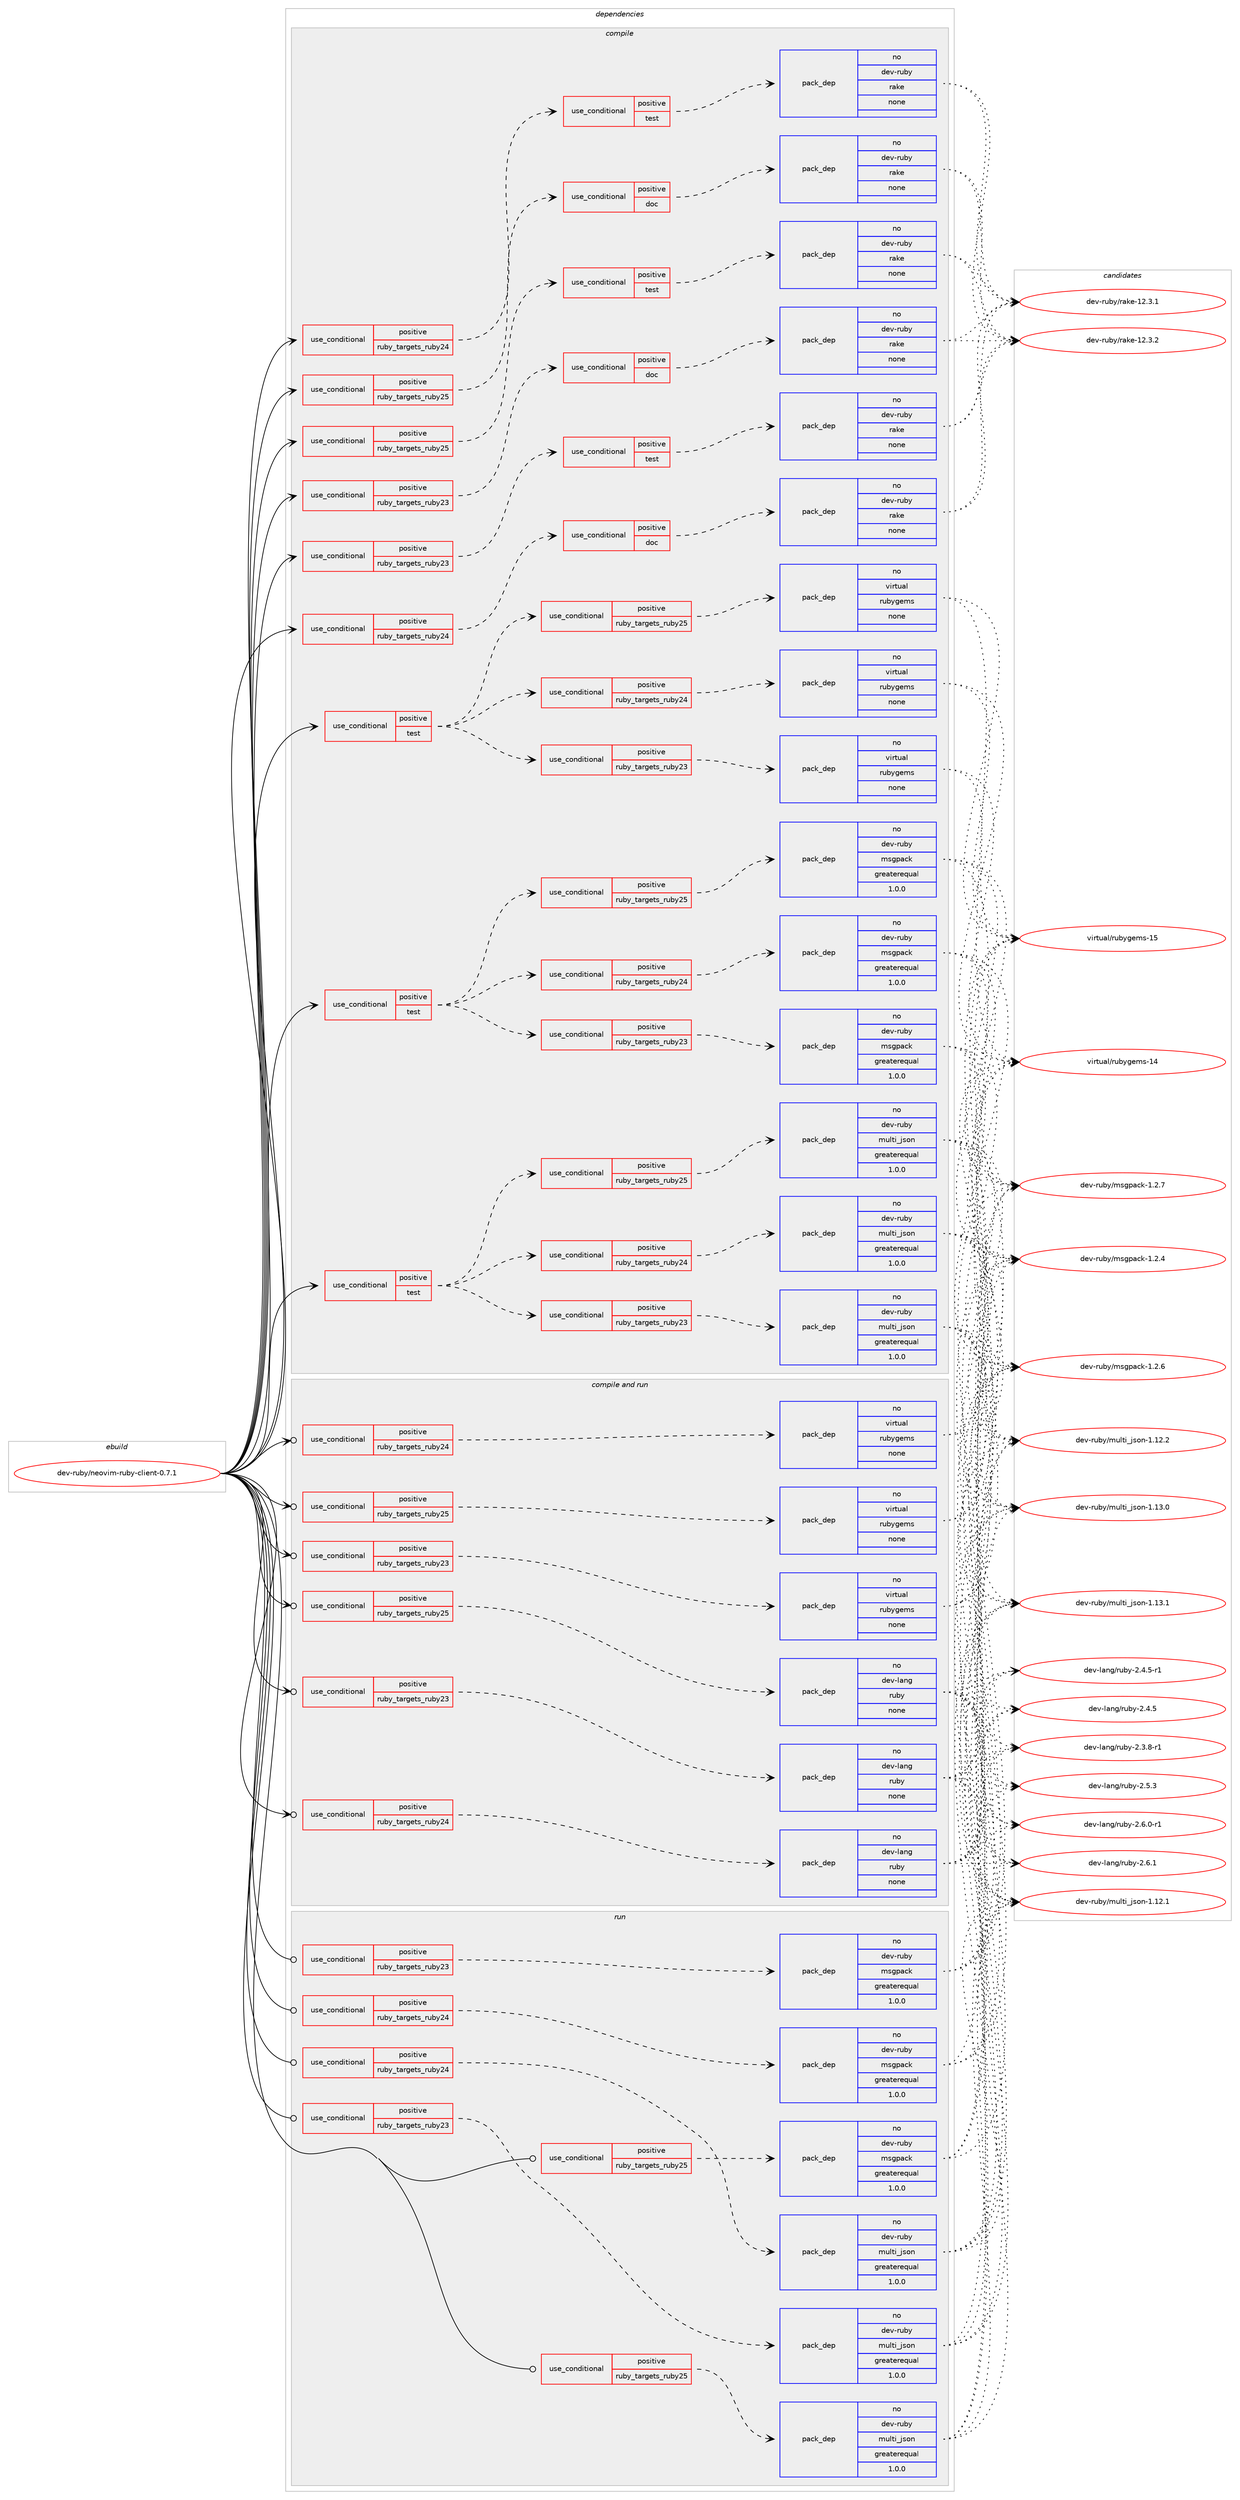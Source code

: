 digraph prolog {

# *************
# Graph options
# *************

newrank=true;
concentrate=true;
compound=true;
graph [rankdir=LR,fontname=Helvetica,fontsize=10,ranksep=1.5];#, ranksep=2.5, nodesep=0.2];
edge  [arrowhead=vee];
node  [fontname=Helvetica,fontsize=10];

# **********
# The ebuild
# **********

subgraph cluster_leftcol {
color=gray;
rank=same;
label=<<i>ebuild</i>>;
id [label="dev-ruby/neovim-ruby-client-0.7.1", color=red, width=4, href="../dev-ruby/neovim-ruby-client-0.7.1.svg"];
}

# ****************
# The dependencies
# ****************

subgraph cluster_midcol {
color=gray;
label=<<i>dependencies</i>>;
subgraph cluster_compile {
fillcolor="#eeeeee";
style=filled;
label=<<i>compile</i>>;
subgraph cond407001 {
dependency1506938 [label=<<TABLE BORDER="0" CELLBORDER="1" CELLSPACING="0" CELLPADDING="4"><TR><TD ROWSPAN="3" CELLPADDING="10">use_conditional</TD></TR><TR><TD>positive</TD></TR><TR><TD>ruby_targets_ruby23</TD></TR></TABLE>>, shape=none, color=red];
subgraph cond407002 {
dependency1506939 [label=<<TABLE BORDER="0" CELLBORDER="1" CELLSPACING="0" CELLPADDING="4"><TR><TD ROWSPAN="3" CELLPADDING="10">use_conditional</TD></TR><TR><TD>positive</TD></TR><TR><TD>doc</TD></TR></TABLE>>, shape=none, color=red];
subgraph pack1076456 {
dependency1506940 [label=<<TABLE BORDER="0" CELLBORDER="1" CELLSPACING="0" CELLPADDING="4" WIDTH="220"><TR><TD ROWSPAN="6" CELLPADDING="30">pack_dep</TD></TR><TR><TD WIDTH="110">no</TD></TR><TR><TD>dev-ruby</TD></TR><TR><TD>rake</TD></TR><TR><TD>none</TD></TR><TR><TD></TD></TR></TABLE>>, shape=none, color=blue];
}
dependency1506939:e -> dependency1506940:w [weight=20,style="dashed",arrowhead="vee"];
}
dependency1506938:e -> dependency1506939:w [weight=20,style="dashed",arrowhead="vee"];
}
id:e -> dependency1506938:w [weight=20,style="solid",arrowhead="vee"];
subgraph cond407003 {
dependency1506941 [label=<<TABLE BORDER="0" CELLBORDER="1" CELLSPACING="0" CELLPADDING="4"><TR><TD ROWSPAN="3" CELLPADDING="10">use_conditional</TD></TR><TR><TD>positive</TD></TR><TR><TD>ruby_targets_ruby23</TD></TR></TABLE>>, shape=none, color=red];
subgraph cond407004 {
dependency1506942 [label=<<TABLE BORDER="0" CELLBORDER="1" CELLSPACING="0" CELLPADDING="4"><TR><TD ROWSPAN="3" CELLPADDING="10">use_conditional</TD></TR><TR><TD>positive</TD></TR><TR><TD>test</TD></TR></TABLE>>, shape=none, color=red];
subgraph pack1076457 {
dependency1506943 [label=<<TABLE BORDER="0" CELLBORDER="1" CELLSPACING="0" CELLPADDING="4" WIDTH="220"><TR><TD ROWSPAN="6" CELLPADDING="30">pack_dep</TD></TR><TR><TD WIDTH="110">no</TD></TR><TR><TD>dev-ruby</TD></TR><TR><TD>rake</TD></TR><TR><TD>none</TD></TR><TR><TD></TD></TR></TABLE>>, shape=none, color=blue];
}
dependency1506942:e -> dependency1506943:w [weight=20,style="dashed",arrowhead="vee"];
}
dependency1506941:e -> dependency1506942:w [weight=20,style="dashed",arrowhead="vee"];
}
id:e -> dependency1506941:w [weight=20,style="solid",arrowhead="vee"];
subgraph cond407005 {
dependency1506944 [label=<<TABLE BORDER="0" CELLBORDER="1" CELLSPACING="0" CELLPADDING="4"><TR><TD ROWSPAN="3" CELLPADDING="10">use_conditional</TD></TR><TR><TD>positive</TD></TR><TR><TD>ruby_targets_ruby24</TD></TR></TABLE>>, shape=none, color=red];
subgraph cond407006 {
dependency1506945 [label=<<TABLE BORDER="0" CELLBORDER="1" CELLSPACING="0" CELLPADDING="4"><TR><TD ROWSPAN="3" CELLPADDING="10">use_conditional</TD></TR><TR><TD>positive</TD></TR><TR><TD>doc</TD></TR></TABLE>>, shape=none, color=red];
subgraph pack1076458 {
dependency1506946 [label=<<TABLE BORDER="0" CELLBORDER="1" CELLSPACING="0" CELLPADDING="4" WIDTH="220"><TR><TD ROWSPAN="6" CELLPADDING="30">pack_dep</TD></TR><TR><TD WIDTH="110">no</TD></TR><TR><TD>dev-ruby</TD></TR><TR><TD>rake</TD></TR><TR><TD>none</TD></TR><TR><TD></TD></TR></TABLE>>, shape=none, color=blue];
}
dependency1506945:e -> dependency1506946:w [weight=20,style="dashed",arrowhead="vee"];
}
dependency1506944:e -> dependency1506945:w [weight=20,style="dashed",arrowhead="vee"];
}
id:e -> dependency1506944:w [weight=20,style="solid",arrowhead="vee"];
subgraph cond407007 {
dependency1506947 [label=<<TABLE BORDER="0" CELLBORDER="1" CELLSPACING="0" CELLPADDING="4"><TR><TD ROWSPAN="3" CELLPADDING="10">use_conditional</TD></TR><TR><TD>positive</TD></TR><TR><TD>ruby_targets_ruby24</TD></TR></TABLE>>, shape=none, color=red];
subgraph cond407008 {
dependency1506948 [label=<<TABLE BORDER="0" CELLBORDER="1" CELLSPACING="0" CELLPADDING="4"><TR><TD ROWSPAN="3" CELLPADDING="10">use_conditional</TD></TR><TR><TD>positive</TD></TR><TR><TD>test</TD></TR></TABLE>>, shape=none, color=red];
subgraph pack1076459 {
dependency1506949 [label=<<TABLE BORDER="0" CELLBORDER="1" CELLSPACING="0" CELLPADDING="4" WIDTH="220"><TR><TD ROWSPAN="6" CELLPADDING="30">pack_dep</TD></TR><TR><TD WIDTH="110">no</TD></TR><TR><TD>dev-ruby</TD></TR><TR><TD>rake</TD></TR><TR><TD>none</TD></TR><TR><TD></TD></TR></TABLE>>, shape=none, color=blue];
}
dependency1506948:e -> dependency1506949:w [weight=20,style="dashed",arrowhead="vee"];
}
dependency1506947:e -> dependency1506948:w [weight=20,style="dashed",arrowhead="vee"];
}
id:e -> dependency1506947:w [weight=20,style="solid",arrowhead="vee"];
subgraph cond407009 {
dependency1506950 [label=<<TABLE BORDER="0" CELLBORDER="1" CELLSPACING="0" CELLPADDING="4"><TR><TD ROWSPAN="3" CELLPADDING="10">use_conditional</TD></TR><TR><TD>positive</TD></TR><TR><TD>ruby_targets_ruby25</TD></TR></TABLE>>, shape=none, color=red];
subgraph cond407010 {
dependency1506951 [label=<<TABLE BORDER="0" CELLBORDER="1" CELLSPACING="0" CELLPADDING="4"><TR><TD ROWSPAN="3" CELLPADDING="10">use_conditional</TD></TR><TR><TD>positive</TD></TR><TR><TD>doc</TD></TR></TABLE>>, shape=none, color=red];
subgraph pack1076460 {
dependency1506952 [label=<<TABLE BORDER="0" CELLBORDER="1" CELLSPACING="0" CELLPADDING="4" WIDTH="220"><TR><TD ROWSPAN="6" CELLPADDING="30">pack_dep</TD></TR><TR><TD WIDTH="110">no</TD></TR><TR><TD>dev-ruby</TD></TR><TR><TD>rake</TD></TR><TR><TD>none</TD></TR><TR><TD></TD></TR></TABLE>>, shape=none, color=blue];
}
dependency1506951:e -> dependency1506952:w [weight=20,style="dashed",arrowhead="vee"];
}
dependency1506950:e -> dependency1506951:w [weight=20,style="dashed",arrowhead="vee"];
}
id:e -> dependency1506950:w [weight=20,style="solid",arrowhead="vee"];
subgraph cond407011 {
dependency1506953 [label=<<TABLE BORDER="0" CELLBORDER="1" CELLSPACING="0" CELLPADDING="4"><TR><TD ROWSPAN="3" CELLPADDING="10">use_conditional</TD></TR><TR><TD>positive</TD></TR><TR><TD>ruby_targets_ruby25</TD></TR></TABLE>>, shape=none, color=red];
subgraph cond407012 {
dependency1506954 [label=<<TABLE BORDER="0" CELLBORDER="1" CELLSPACING="0" CELLPADDING="4"><TR><TD ROWSPAN="3" CELLPADDING="10">use_conditional</TD></TR><TR><TD>positive</TD></TR><TR><TD>test</TD></TR></TABLE>>, shape=none, color=red];
subgraph pack1076461 {
dependency1506955 [label=<<TABLE BORDER="0" CELLBORDER="1" CELLSPACING="0" CELLPADDING="4" WIDTH="220"><TR><TD ROWSPAN="6" CELLPADDING="30">pack_dep</TD></TR><TR><TD WIDTH="110">no</TD></TR><TR><TD>dev-ruby</TD></TR><TR><TD>rake</TD></TR><TR><TD>none</TD></TR><TR><TD></TD></TR></TABLE>>, shape=none, color=blue];
}
dependency1506954:e -> dependency1506955:w [weight=20,style="dashed",arrowhead="vee"];
}
dependency1506953:e -> dependency1506954:w [weight=20,style="dashed",arrowhead="vee"];
}
id:e -> dependency1506953:w [weight=20,style="solid",arrowhead="vee"];
subgraph cond407013 {
dependency1506956 [label=<<TABLE BORDER="0" CELLBORDER="1" CELLSPACING="0" CELLPADDING="4"><TR><TD ROWSPAN="3" CELLPADDING="10">use_conditional</TD></TR><TR><TD>positive</TD></TR><TR><TD>test</TD></TR></TABLE>>, shape=none, color=red];
subgraph cond407014 {
dependency1506957 [label=<<TABLE BORDER="0" CELLBORDER="1" CELLSPACING="0" CELLPADDING="4"><TR><TD ROWSPAN="3" CELLPADDING="10">use_conditional</TD></TR><TR><TD>positive</TD></TR><TR><TD>ruby_targets_ruby23</TD></TR></TABLE>>, shape=none, color=red];
subgraph pack1076462 {
dependency1506958 [label=<<TABLE BORDER="0" CELLBORDER="1" CELLSPACING="0" CELLPADDING="4" WIDTH="220"><TR><TD ROWSPAN="6" CELLPADDING="30">pack_dep</TD></TR><TR><TD WIDTH="110">no</TD></TR><TR><TD>dev-ruby</TD></TR><TR><TD>msgpack</TD></TR><TR><TD>greaterequal</TD></TR><TR><TD>1.0.0</TD></TR></TABLE>>, shape=none, color=blue];
}
dependency1506957:e -> dependency1506958:w [weight=20,style="dashed",arrowhead="vee"];
}
dependency1506956:e -> dependency1506957:w [weight=20,style="dashed",arrowhead="vee"];
subgraph cond407015 {
dependency1506959 [label=<<TABLE BORDER="0" CELLBORDER="1" CELLSPACING="0" CELLPADDING="4"><TR><TD ROWSPAN="3" CELLPADDING="10">use_conditional</TD></TR><TR><TD>positive</TD></TR><TR><TD>ruby_targets_ruby24</TD></TR></TABLE>>, shape=none, color=red];
subgraph pack1076463 {
dependency1506960 [label=<<TABLE BORDER="0" CELLBORDER="1" CELLSPACING="0" CELLPADDING="4" WIDTH="220"><TR><TD ROWSPAN="6" CELLPADDING="30">pack_dep</TD></TR><TR><TD WIDTH="110">no</TD></TR><TR><TD>dev-ruby</TD></TR><TR><TD>msgpack</TD></TR><TR><TD>greaterequal</TD></TR><TR><TD>1.0.0</TD></TR></TABLE>>, shape=none, color=blue];
}
dependency1506959:e -> dependency1506960:w [weight=20,style="dashed",arrowhead="vee"];
}
dependency1506956:e -> dependency1506959:w [weight=20,style="dashed",arrowhead="vee"];
subgraph cond407016 {
dependency1506961 [label=<<TABLE BORDER="0" CELLBORDER="1" CELLSPACING="0" CELLPADDING="4"><TR><TD ROWSPAN="3" CELLPADDING="10">use_conditional</TD></TR><TR><TD>positive</TD></TR><TR><TD>ruby_targets_ruby25</TD></TR></TABLE>>, shape=none, color=red];
subgraph pack1076464 {
dependency1506962 [label=<<TABLE BORDER="0" CELLBORDER="1" CELLSPACING="0" CELLPADDING="4" WIDTH="220"><TR><TD ROWSPAN="6" CELLPADDING="30">pack_dep</TD></TR><TR><TD WIDTH="110">no</TD></TR><TR><TD>dev-ruby</TD></TR><TR><TD>msgpack</TD></TR><TR><TD>greaterequal</TD></TR><TR><TD>1.0.0</TD></TR></TABLE>>, shape=none, color=blue];
}
dependency1506961:e -> dependency1506962:w [weight=20,style="dashed",arrowhead="vee"];
}
dependency1506956:e -> dependency1506961:w [weight=20,style="dashed",arrowhead="vee"];
}
id:e -> dependency1506956:w [weight=20,style="solid",arrowhead="vee"];
subgraph cond407017 {
dependency1506963 [label=<<TABLE BORDER="0" CELLBORDER="1" CELLSPACING="0" CELLPADDING="4"><TR><TD ROWSPAN="3" CELLPADDING="10">use_conditional</TD></TR><TR><TD>positive</TD></TR><TR><TD>test</TD></TR></TABLE>>, shape=none, color=red];
subgraph cond407018 {
dependency1506964 [label=<<TABLE BORDER="0" CELLBORDER="1" CELLSPACING="0" CELLPADDING="4"><TR><TD ROWSPAN="3" CELLPADDING="10">use_conditional</TD></TR><TR><TD>positive</TD></TR><TR><TD>ruby_targets_ruby23</TD></TR></TABLE>>, shape=none, color=red];
subgraph pack1076465 {
dependency1506965 [label=<<TABLE BORDER="0" CELLBORDER="1" CELLSPACING="0" CELLPADDING="4" WIDTH="220"><TR><TD ROWSPAN="6" CELLPADDING="30">pack_dep</TD></TR><TR><TD WIDTH="110">no</TD></TR><TR><TD>dev-ruby</TD></TR><TR><TD>multi_json</TD></TR><TR><TD>greaterequal</TD></TR><TR><TD>1.0.0</TD></TR></TABLE>>, shape=none, color=blue];
}
dependency1506964:e -> dependency1506965:w [weight=20,style="dashed",arrowhead="vee"];
}
dependency1506963:e -> dependency1506964:w [weight=20,style="dashed",arrowhead="vee"];
subgraph cond407019 {
dependency1506966 [label=<<TABLE BORDER="0" CELLBORDER="1" CELLSPACING="0" CELLPADDING="4"><TR><TD ROWSPAN="3" CELLPADDING="10">use_conditional</TD></TR><TR><TD>positive</TD></TR><TR><TD>ruby_targets_ruby24</TD></TR></TABLE>>, shape=none, color=red];
subgraph pack1076466 {
dependency1506967 [label=<<TABLE BORDER="0" CELLBORDER="1" CELLSPACING="0" CELLPADDING="4" WIDTH="220"><TR><TD ROWSPAN="6" CELLPADDING="30">pack_dep</TD></TR><TR><TD WIDTH="110">no</TD></TR><TR><TD>dev-ruby</TD></TR><TR><TD>multi_json</TD></TR><TR><TD>greaterequal</TD></TR><TR><TD>1.0.0</TD></TR></TABLE>>, shape=none, color=blue];
}
dependency1506966:e -> dependency1506967:w [weight=20,style="dashed",arrowhead="vee"];
}
dependency1506963:e -> dependency1506966:w [weight=20,style="dashed",arrowhead="vee"];
subgraph cond407020 {
dependency1506968 [label=<<TABLE BORDER="0" CELLBORDER="1" CELLSPACING="0" CELLPADDING="4"><TR><TD ROWSPAN="3" CELLPADDING="10">use_conditional</TD></TR><TR><TD>positive</TD></TR><TR><TD>ruby_targets_ruby25</TD></TR></TABLE>>, shape=none, color=red];
subgraph pack1076467 {
dependency1506969 [label=<<TABLE BORDER="0" CELLBORDER="1" CELLSPACING="0" CELLPADDING="4" WIDTH="220"><TR><TD ROWSPAN="6" CELLPADDING="30">pack_dep</TD></TR><TR><TD WIDTH="110">no</TD></TR><TR><TD>dev-ruby</TD></TR><TR><TD>multi_json</TD></TR><TR><TD>greaterequal</TD></TR><TR><TD>1.0.0</TD></TR></TABLE>>, shape=none, color=blue];
}
dependency1506968:e -> dependency1506969:w [weight=20,style="dashed",arrowhead="vee"];
}
dependency1506963:e -> dependency1506968:w [weight=20,style="dashed",arrowhead="vee"];
}
id:e -> dependency1506963:w [weight=20,style="solid",arrowhead="vee"];
subgraph cond407021 {
dependency1506970 [label=<<TABLE BORDER="0" CELLBORDER="1" CELLSPACING="0" CELLPADDING="4"><TR><TD ROWSPAN="3" CELLPADDING="10">use_conditional</TD></TR><TR><TD>positive</TD></TR><TR><TD>test</TD></TR></TABLE>>, shape=none, color=red];
subgraph cond407022 {
dependency1506971 [label=<<TABLE BORDER="0" CELLBORDER="1" CELLSPACING="0" CELLPADDING="4"><TR><TD ROWSPAN="3" CELLPADDING="10">use_conditional</TD></TR><TR><TD>positive</TD></TR><TR><TD>ruby_targets_ruby23</TD></TR></TABLE>>, shape=none, color=red];
subgraph pack1076468 {
dependency1506972 [label=<<TABLE BORDER="0" CELLBORDER="1" CELLSPACING="0" CELLPADDING="4" WIDTH="220"><TR><TD ROWSPAN="6" CELLPADDING="30">pack_dep</TD></TR><TR><TD WIDTH="110">no</TD></TR><TR><TD>virtual</TD></TR><TR><TD>rubygems</TD></TR><TR><TD>none</TD></TR><TR><TD></TD></TR></TABLE>>, shape=none, color=blue];
}
dependency1506971:e -> dependency1506972:w [weight=20,style="dashed",arrowhead="vee"];
}
dependency1506970:e -> dependency1506971:w [weight=20,style="dashed",arrowhead="vee"];
subgraph cond407023 {
dependency1506973 [label=<<TABLE BORDER="0" CELLBORDER="1" CELLSPACING="0" CELLPADDING="4"><TR><TD ROWSPAN="3" CELLPADDING="10">use_conditional</TD></TR><TR><TD>positive</TD></TR><TR><TD>ruby_targets_ruby24</TD></TR></TABLE>>, shape=none, color=red];
subgraph pack1076469 {
dependency1506974 [label=<<TABLE BORDER="0" CELLBORDER="1" CELLSPACING="0" CELLPADDING="4" WIDTH="220"><TR><TD ROWSPAN="6" CELLPADDING="30">pack_dep</TD></TR><TR><TD WIDTH="110">no</TD></TR><TR><TD>virtual</TD></TR><TR><TD>rubygems</TD></TR><TR><TD>none</TD></TR><TR><TD></TD></TR></TABLE>>, shape=none, color=blue];
}
dependency1506973:e -> dependency1506974:w [weight=20,style="dashed",arrowhead="vee"];
}
dependency1506970:e -> dependency1506973:w [weight=20,style="dashed",arrowhead="vee"];
subgraph cond407024 {
dependency1506975 [label=<<TABLE BORDER="0" CELLBORDER="1" CELLSPACING="0" CELLPADDING="4"><TR><TD ROWSPAN="3" CELLPADDING="10">use_conditional</TD></TR><TR><TD>positive</TD></TR><TR><TD>ruby_targets_ruby25</TD></TR></TABLE>>, shape=none, color=red];
subgraph pack1076470 {
dependency1506976 [label=<<TABLE BORDER="0" CELLBORDER="1" CELLSPACING="0" CELLPADDING="4" WIDTH="220"><TR><TD ROWSPAN="6" CELLPADDING="30">pack_dep</TD></TR><TR><TD WIDTH="110">no</TD></TR><TR><TD>virtual</TD></TR><TR><TD>rubygems</TD></TR><TR><TD>none</TD></TR><TR><TD></TD></TR></TABLE>>, shape=none, color=blue];
}
dependency1506975:e -> dependency1506976:w [weight=20,style="dashed",arrowhead="vee"];
}
dependency1506970:e -> dependency1506975:w [weight=20,style="dashed",arrowhead="vee"];
}
id:e -> dependency1506970:w [weight=20,style="solid",arrowhead="vee"];
}
subgraph cluster_compileandrun {
fillcolor="#eeeeee";
style=filled;
label=<<i>compile and run</i>>;
subgraph cond407025 {
dependency1506977 [label=<<TABLE BORDER="0" CELLBORDER="1" CELLSPACING="0" CELLPADDING="4"><TR><TD ROWSPAN="3" CELLPADDING="10">use_conditional</TD></TR><TR><TD>positive</TD></TR><TR><TD>ruby_targets_ruby23</TD></TR></TABLE>>, shape=none, color=red];
subgraph pack1076471 {
dependency1506978 [label=<<TABLE BORDER="0" CELLBORDER="1" CELLSPACING="0" CELLPADDING="4" WIDTH="220"><TR><TD ROWSPAN="6" CELLPADDING="30">pack_dep</TD></TR><TR><TD WIDTH="110">no</TD></TR><TR><TD>dev-lang</TD></TR><TR><TD>ruby</TD></TR><TR><TD>none</TD></TR><TR><TD></TD></TR></TABLE>>, shape=none, color=blue];
}
dependency1506977:e -> dependency1506978:w [weight=20,style="dashed",arrowhead="vee"];
}
id:e -> dependency1506977:w [weight=20,style="solid",arrowhead="odotvee"];
subgraph cond407026 {
dependency1506979 [label=<<TABLE BORDER="0" CELLBORDER="1" CELLSPACING="0" CELLPADDING="4"><TR><TD ROWSPAN="3" CELLPADDING="10">use_conditional</TD></TR><TR><TD>positive</TD></TR><TR><TD>ruby_targets_ruby23</TD></TR></TABLE>>, shape=none, color=red];
subgraph pack1076472 {
dependency1506980 [label=<<TABLE BORDER="0" CELLBORDER="1" CELLSPACING="0" CELLPADDING="4" WIDTH="220"><TR><TD ROWSPAN="6" CELLPADDING="30">pack_dep</TD></TR><TR><TD WIDTH="110">no</TD></TR><TR><TD>virtual</TD></TR><TR><TD>rubygems</TD></TR><TR><TD>none</TD></TR><TR><TD></TD></TR></TABLE>>, shape=none, color=blue];
}
dependency1506979:e -> dependency1506980:w [weight=20,style="dashed",arrowhead="vee"];
}
id:e -> dependency1506979:w [weight=20,style="solid",arrowhead="odotvee"];
subgraph cond407027 {
dependency1506981 [label=<<TABLE BORDER="0" CELLBORDER="1" CELLSPACING="0" CELLPADDING="4"><TR><TD ROWSPAN="3" CELLPADDING="10">use_conditional</TD></TR><TR><TD>positive</TD></TR><TR><TD>ruby_targets_ruby24</TD></TR></TABLE>>, shape=none, color=red];
subgraph pack1076473 {
dependency1506982 [label=<<TABLE BORDER="0" CELLBORDER="1" CELLSPACING="0" CELLPADDING="4" WIDTH="220"><TR><TD ROWSPAN="6" CELLPADDING="30">pack_dep</TD></TR><TR><TD WIDTH="110">no</TD></TR><TR><TD>dev-lang</TD></TR><TR><TD>ruby</TD></TR><TR><TD>none</TD></TR><TR><TD></TD></TR></TABLE>>, shape=none, color=blue];
}
dependency1506981:e -> dependency1506982:w [weight=20,style="dashed",arrowhead="vee"];
}
id:e -> dependency1506981:w [weight=20,style="solid",arrowhead="odotvee"];
subgraph cond407028 {
dependency1506983 [label=<<TABLE BORDER="0" CELLBORDER="1" CELLSPACING="0" CELLPADDING="4"><TR><TD ROWSPAN="3" CELLPADDING="10">use_conditional</TD></TR><TR><TD>positive</TD></TR><TR><TD>ruby_targets_ruby24</TD></TR></TABLE>>, shape=none, color=red];
subgraph pack1076474 {
dependency1506984 [label=<<TABLE BORDER="0" CELLBORDER="1" CELLSPACING="0" CELLPADDING="4" WIDTH="220"><TR><TD ROWSPAN="6" CELLPADDING="30">pack_dep</TD></TR><TR><TD WIDTH="110">no</TD></TR><TR><TD>virtual</TD></TR><TR><TD>rubygems</TD></TR><TR><TD>none</TD></TR><TR><TD></TD></TR></TABLE>>, shape=none, color=blue];
}
dependency1506983:e -> dependency1506984:w [weight=20,style="dashed",arrowhead="vee"];
}
id:e -> dependency1506983:w [weight=20,style="solid",arrowhead="odotvee"];
subgraph cond407029 {
dependency1506985 [label=<<TABLE BORDER="0" CELLBORDER="1" CELLSPACING="0" CELLPADDING="4"><TR><TD ROWSPAN="3" CELLPADDING="10">use_conditional</TD></TR><TR><TD>positive</TD></TR><TR><TD>ruby_targets_ruby25</TD></TR></TABLE>>, shape=none, color=red];
subgraph pack1076475 {
dependency1506986 [label=<<TABLE BORDER="0" CELLBORDER="1" CELLSPACING="0" CELLPADDING="4" WIDTH="220"><TR><TD ROWSPAN="6" CELLPADDING="30">pack_dep</TD></TR><TR><TD WIDTH="110">no</TD></TR><TR><TD>dev-lang</TD></TR><TR><TD>ruby</TD></TR><TR><TD>none</TD></TR><TR><TD></TD></TR></TABLE>>, shape=none, color=blue];
}
dependency1506985:e -> dependency1506986:w [weight=20,style="dashed",arrowhead="vee"];
}
id:e -> dependency1506985:w [weight=20,style="solid",arrowhead="odotvee"];
subgraph cond407030 {
dependency1506987 [label=<<TABLE BORDER="0" CELLBORDER="1" CELLSPACING="0" CELLPADDING="4"><TR><TD ROWSPAN="3" CELLPADDING="10">use_conditional</TD></TR><TR><TD>positive</TD></TR><TR><TD>ruby_targets_ruby25</TD></TR></TABLE>>, shape=none, color=red];
subgraph pack1076476 {
dependency1506988 [label=<<TABLE BORDER="0" CELLBORDER="1" CELLSPACING="0" CELLPADDING="4" WIDTH="220"><TR><TD ROWSPAN="6" CELLPADDING="30">pack_dep</TD></TR><TR><TD WIDTH="110">no</TD></TR><TR><TD>virtual</TD></TR><TR><TD>rubygems</TD></TR><TR><TD>none</TD></TR><TR><TD></TD></TR></TABLE>>, shape=none, color=blue];
}
dependency1506987:e -> dependency1506988:w [weight=20,style="dashed",arrowhead="vee"];
}
id:e -> dependency1506987:w [weight=20,style="solid",arrowhead="odotvee"];
}
subgraph cluster_run {
fillcolor="#eeeeee";
style=filled;
label=<<i>run</i>>;
subgraph cond407031 {
dependency1506989 [label=<<TABLE BORDER="0" CELLBORDER="1" CELLSPACING="0" CELLPADDING="4"><TR><TD ROWSPAN="3" CELLPADDING="10">use_conditional</TD></TR><TR><TD>positive</TD></TR><TR><TD>ruby_targets_ruby23</TD></TR></TABLE>>, shape=none, color=red];
subgraph pack1076477 {
dependency1506990 [label=<<TABLE BORDER="0" CELLBORDER="1" CELLSPACING="0" CELLPADDING="4" WIDTH="220"><TR><TD ROWSPAN="6" CELLPADDING="30">pack_dep</TD></TR><TR><TD WIDTH="110">no</TD></TR><TR><TD>dev-ruby</TD></TR><TR><TD>msgpack</TD></TR><TR><TD>greaterequal</TD></TR><TR><TD>1.0.0</TD></TR></TABLE>>, shape=none, color=blue];
}
dependency1506989:e -> dependency1506990:w [weight=20,style="dashed",arrowhead="vee"];
}
id:e -> dependency1506989:w [weight=20,style="solid",arrowhead="odot"];
subgraph cond407032 {
dependency1506991 [label=<<TABLE BORDER="0" CELLBORDER="1" CELLSPACING="0" CELLPADDING="4"><TR><TD ROWSPAN="3" CELLPADDING="10">use_conditional</TD></TR><TR><TD>positive</TD></TR><TR><TD>ruby_targets_ruby23</TD></TR></TABLE>>, shape=none, color=red];
subgraph pack1076478 {
dependency1506992 [label=<<TABLE BORDER="0" CELLBORDER="1" CELLSPACING="0" CELLPADDING="4" WIDTH="220"><TR><TD ROWSPAN="6" CELLPADDING="30">pack_dep</TD></TR><TR><TD WIDTH="110">no</TD></TR><TR><TD>dev-ruby</TD></TR><TR><TD>multi_json</TD></TR><TR><TD>greaterequal</TD></TR><TR><TD>1.0.0</TD></TR></TABLE>>, shape=none, color=blue];
}
dependency1506991:e -> dependency1506992:w [weight=20,style="dashed",arrowhead="vee"];
}
id:e -> dependency1506991:w [weight=20,style="solid",arrowhead="odot"];
subgraph cond407033 {
dependency1506993 [label=<<TABLE BORDER="0" CELLBORDER="1" CELLSPACING="0" CELLPADDING="4"><TR><TD ROWSPAN="3" CELLPADDING="10">use_conditional</TD></TR><TR><TD>positive</TD></TR><TR><TD>ruby_targets_ruby24</TD></TR></TABLE>>, shape=none, color=red];
subgraph pack1076479 {
dependency1506994 [label=<<TABLE BORDER="0" CELLBORDER="1" CELLSPACING="0" CELLPADDING="4" WIDTH="220"><TR><TD ROWSPAN="6" CELLPADDING="30">pack_dep</TD></TR><TR><TD WIDTH="110">no</TD></TR><TR><TD>dev-ruby</TD></TR><TR><TD>msgpack</TD></TR><TR><TD>greaterequal</TD></TR><TR><TD>1.0.0</TD></TR></TABLE>>, shape=none, color=blue];
}
dependency1506993:e -> dependency1506994:w [weight=20,style="dashed",arrowhead="vee"];
}
id:e -> dependency1506993:w [weight=20,style="solid",arrowhead="odot"];
subgraph cond407034 {
dependency1506995 [label=<<TABLE BORDER="0" CELLBORDER="1" CELLSPACING="0" CELLPADDING="4"><TR><TD ROWSPAN="3" CELLPADDING="10">use_conditional</TD></TR><TR><TD>positive</TD></TR><TR><TD>ruby_targets_ruby24</TD></TR></TABLE>>, shape=none, color=red];
subgraph pack1076480 {
dependency1506996 [label=<<TABLE BORDER="0" CELLBORDER="1" CELLSPACING="0" CELLPADDING="4" WIDTH="220"><TR><TD ROWSPAN="6" CELLPADDING="30">pack_dep</TD></TR><TR><TD WIDTH="110">no</TD></TR><TR><TD>dev-ruby</TD></TR><TR><TD>multi_json</TD></TR><TR><TD>greaterequal</TD></TR><TR><TD>1.0.0</TD></TR></TABLE>>, shape=none, color=blue];
}
dependency1506995:e -> dependency1506996:w [weight=20,style="dashed",arrowhead="vee"];
}
id:e -> dependency1506995:w [weight=20,style="solid",arrowhead="odot"];
subgraph cond407035 {
dependency1506997 [label=<<TABLE BORDER="0" CELLBORDER="1" CELLSPACING="0" CELLPADDING="4"><TR><TD ROWSPAN="3" CELLPADDING="10">use_conditional</TD></TR><TR><TD>positive</TD></TR><TR><TD>ruby_targets_ruby25</TD></TR></TABLE>>, shape=none, color=red];
subgraph pack1076481 {
dependency1506998 [label=<<TABLE BORDER="0" CELLBORDER="1" CELLSPACING="0" CELLPADDING="4" WIDTH="220"><TR><TD ROWSPAN="6" CELLPADDING="30">pack_dep</TD></TR><TR><TD WIDTH="110">no</TD></TR><TR><TD>dev-ruby</TD></TR><TR><TD>msgpack</TD></TR><TR><TD>greaterequal</TD></TR><TR><TD>1.0.0</TD></TR></TABLE>>, shape=none, color=blue];
}
dependency1506997:e -> dependency1506998:w [weight=20,style="dashed",arrowhead="vee"];
}
id:e -> dependency1506997:w [weight=20,style="solid",arrowhead="odot"];
subgraph cond407036 {
dependency1506999 [label=<<TABLE BORDER="0" CELLBORDER="1" CELLSPACING="0" CELLPADDING="4"><TR><TD ROWSPAN="3" CELLPADDING="10">use_conditional</TD></TR><TR><TD>positive</TD></TR><TR><TD>ruby_targets_ruby25</TD></TR></TABLE>>, shape=none, color=red];
subgraph pack1076482 {
dependency1507000 [label=<<TABLE BORDER="0" CELLBORDER="1" CELLSPACING="0" CELLPADDING="4" WIDTH="220"><TR><TD ROWSPAN="6" CELLPADDING="30">pack_dep</TD></TR><TR><TD WIDTH="110">no</TD></TR><TR><TD>dev-ruby</TD></TR><TR><TD>multi_json</TD></TR><TR><TD>greaterequal</TD></TR><TR><TD>1.0.0</TD></TR></TABLE>>, shape=none, color=blue];
}
dependency1506999:e -> dependency1507000:w [weight=20,style="dashed",arrowhead="vee"];
}
id:e -> dependency1506999:w [weight=20,style="solid",arrowhead="odot"];
}
}

# **************
# The candidates
# **************

subgraph cluster_choices {
rank=same;
color=gray;
label=<<i>candidates</i>>;

subgraph choice1076456 {
color=black;
nodesep=1;
choice1001011184511411798121471149710710145495046514649 [label="dev-ruby/rake-12.3.1", color=red, width=4,href="../dev-ruby/rake-12.3.1.svg"];
choice1001011184511411798121471149710710145495046514650 [label="dev-ruby/rake-12.3.2", color=red, width=4,href="../dev-ruby/rake-12.3.2.svg"];
dependency1506940:e -> choice1001011184511411798121471149710710145495046514649:w [style=dotted,weight="100"];
dependency1506940:e -> choice1001011184511411798121471149710710145495046514650:w [style=dotted,weight="100"];
}
subgraph choice1076457 {
color=black;
nodesep=1;
choice1001011184511411798121471149710710145495046514649 [label="dev-ruby/rake-12.3.1", color=red, width=4,href="../dev-ruby/rake-12.3.1.svg"];
choice1001011184511411798121471149710710145495046514650 [label="dev-ruby/rake-12.3.2", color=red, width=4,href="../dev-ruby/rake-12.3.2.svg"];
dependency1506943:e -> choice1001011184511411798121471149710710145495046514649:w [style=dotted,weight="100"];
dependency1506943:e -> choice1001011184511411798121471149710710145495046514650:w [style=dotted,weight="100"];
}
subgraph choice1076458 {
color=black;
nodesep=1;
choice1001011184511411798121471149710710145495046514649 [label="dev-ruby/rake-12.3.1", color=red, width=4,href="../dev-ruby/rake-12.3.1.svg"];
choice1001011184511411798121471149710710145495046514650 [label="dev-ruby/rake-12.3.2", color=red, width=4,href="../dev-ruby/rake-12.3.2.svg"];
dependency1506946:e -> choice1001011184511411798121471149710710145495046514649:w [style=dotted,weight="100"];
dependency1506946:e -> choice1001011184511411798121471149710710145495046514650:w [style=dotted,weight="100"];
}
subgraph choice1076459 {
color=black;
nodesep=1;
choice1001011184511411798121471149710710145495046514649 [label="dev-ruby/rake-12.3.1", color=red, width=4,href="../dev-ruby/rake-12.3.1.svg"];
choice1001011184511411798121471149710710145495046514650 [label="dev-ruby/rake-12.3.2", color=red, width=4,href="../dev-ruby/rake-12.3.2.svg"];
dependency1506949:e -> choice1001011184511411798121471149710710145495046514649:w [style=dotted,weight="100"];
dependency1506949:e -> choice1001011184511411798121471149710710145495046514650:w [style=dotted,weight="100"];
}
subgraph choice1076460 {
color=black;
nodesep=1;
choice1001011184511411798121471149710710145495046514649 [label="dev-ruby/rake-12.3.1", color=red, width=4,href="../dev-ruby/rake-12.3.1.svg"];
choice1001011184511411798121471149710710145495046514650 [label="dev-ruby/rake-12.3.2", color=red, width=4,href="../dev-ruby/rake-12.3.2.svg"];
dependency1506952:e -> choice1001011184511411798121471149710710145495046514649:w [style=dotted,weight="100"];
dependency1506952:e -> choice1001011184511411798121471149710710145495046514650:w [style=dotted,weight="100"];
}
subgraph choice1076461 {
color=black;
nodesep=1;
choice1001011184511411798121471149710710145495046514649 [label="dev-ruby/rake-12.3.1", color=red, width=4,href="../dev-ruby/rake-12.3.1.svg"];
choice1001011184511411798121471149710710145495046514650 [label="dev-ruby/rake-12.3.2", color=red, width=4,href="../dev-ruby/rake-12.3.2.svg"];
dependency1506955:e -> choice1001011184511411798121471149710710145495046514649:w [style=dotted,weight="100"];
dependency1506955:e -> choice1001011184511411798121471149710710145495046514650:w [style=dotted,weight="100"];
}
subgraph choice1076462 {
color=black;
nodesep=1;
choice1001011184511411798121471091151031129799107454946504652 [label="dev-ruby/msgpack-1.2.4", color=red, width=4,href="../dev-ruby/msgpack-1.2.4.svg"];
choice1001011184511411798121471091151031129799107454946504654 [label="dev-ruby/msgpack-1.2.6", color=red, width=4,href="../dev-ruby/msgpack-1.2.6.svg"];
choice1001011184511411798121471091151031129799107454946504655 [label="dev-ruby/msgpack-1.2.7", color=red, width=4,href="../dev-ruby/msgpack-1.2.7.svg"];
dependency1506958:e -> choice1001011184511411798121471091151031129799107454946504652:w [style=dotted,weight="100"];
dependency1506958:e -> choice1001011184511411798121471091151031129799107454946504654:w [style=dotted,weight="100"];
dependency1506958:e -> choice1001011184511411798121471091151031129799107454946504655:w [style=dotted,weight="100"];
}
subgraph choice1076463 {
color=black;
nodesep=1;
choice1001011184511411798121471091151031129799107454946504652 [label="dev-ruby/msgpack-1.2.4", color=red, width=4,href="../dev-ruby/msgpack-1.2.4.svg"];
choice1001011184511411798121471091151031129799107454946504654 [label="dev-ruby/msgpack-1.2.6", color=red, width=4,href="../dev-ruby/msgpack-1.2.6.svg"];
choice1001011184511411798121471091151031129799107454946504655 [label="dev-ruby/msgpack-1.2.7", color=red, width=4,href="../dev-ruby/msgpack-1.2.7.svg"];
dependency1506960:e -> choice1001011184511411798121471091151031129799107454946504652:w [style=dotted,weight="100"];
dependency1506960:e -> choice1001011184511411798121471091151031129799107454946504654:w [style=dotted,weight="100"];
dependency1506960:e -> choice1001011184511411798121471091151031129799107454946504655:w [style=dotted,weight="100"];
}
subgraph choice1076464 {
color=black;
nodesep=1;
choice1001011184511411798121471091151031129799107454946504652 [label="dev-ruby/msgpack-1.2.4", color=red, width=4,href="../dev-ruby/msgpack-1.2.4.svg"];
choice1001011184511411798121471091151031129799107454946504654 [label="dev-ruby/msgpack-1.2.6", color=red, width=4,href="../dev-ruby/msgpack-1.2.6.svg"];
choice1001011184511411798121471091151031129799107454946504655 [label="dev-ruby/msgpack-1.2.7", color=red, width=4,href="../dev-ruby/msgpack-1.2.7.svg"];
dependency1506962:e -> choice1001011184511411798121471091151031129799107454946504652:w [style=dotted,weight="100"];
dependency1506962:e -> choice1001011184511411798121471091151031129799107454946504654:w [style=dotted,weight="100"];
dependency1506962:e -> choice1001011184511411798121471091151031129799107454946504655:w [style=dotted,weight="100"];
}
subgraph choice1076465 {
color=black;
nodesep=1;
choice1001011184511411798121471091171081161059510611511111045494649504649 [label="dev-ruby/multi_json-1.12.1", color=red, width=4,href="../dev-ruby/multi_json-1.12.1.svg"];
choice1001011184511411798121471091171081161059510611511111045494649504650 [label="dev-ruby/multi_json-1.12.2", color=red, width=4,href="../dev-ruby/multi_json-1.12.2.svg"];
choice1001011184511411798121471091171081161059510611511111045494649514648 [label="dev-ruby/multi_json-1.13.0", color=red, width=4,href="../dev-ruby/multi_json-1.13.0.svg"];
choice1001011184511411798121471091171081161059510611511111045494649514649 [label="dev-ruby/multi_json-1.13.1", color=red, width=4,href="../dev-ruby/multi_json-1.13.1.svg"];
dependency1506965:e -> choice1001011184511411798121471091171081161059510611511111045494649504649:w [style=dotted,weight="100"];
dependency1506965:e -> choice1001011184511411798121471091171081161059510611511111045494649504650:w [style=dotted,weight="100"];
dependency1506965:e -> choice1001011184511411798121471091171081161059510611511111045494649514648:w [style=dotted,weight="100"];
dependency1506965:e -> choice1001011184511411798121471091171081161059510611511111045494649514649:w [style=dotted,weight="100"];
}
subgraph choice1076466 {
color=black;
nodesep=1;
choice1001011184511411798121471091171081161059510611511111045494649504649 [label="dev-ruby/multi_json-1.12.1", color=red, width=4,href="../dev-ruby/multi_json-1.12.1.svg"];
choice1001011184511411798121471091171081161059510611511111045494649504650 [label="dev-ruby/multi_json-1.12.2", color=red, width=4,href="../dev-ruby/multi_json-1.12.2.svg"];
choice1001011184511411798121471091171081161059510611511111045494649514648 [label="dev-ruby/multi_json-1.13.0", color=red, width=4,href="../dev-ruby/multi_json-1.13.0.svg"];
choice1001011184511411798121471091171081161059510611511111045494649514649 [label="dev-ruby/multi_json-1.13.1", color=red, width=4,href="../dev-ruby/multi_json-1.13.1.svg"];
dependency1506967:e -> choice1001011184511411798121471091171081161059510611511111045494649504649:w [style=dotted,weight="100"];
dependency1506967:e -> choice1001011184511411798121471091171081161059510611511111045494649504650:w [style=dotted,weight="100"];
dependency1506967:e -> choice1001011184511411798121471091171081161059510611511111045494649514648:w [style=dotted,weight="100"];
dependency1506967:e -> choice1001011184511411798121471091171081161059510611511111045494649514649:w [style=dotted,weight="100"];
}
subgraph choice1076467 {
color=black;
nodesep=1;
choice1001011184511411798121471091171081161059510611511111045494649504649 [label="dev-ruby/multi_json-1.12.1", color=red, width=4,href="../dev-ruby/multi_json-1.12.1.svg"];
choice1001011184511411798121471091171081161059510611511111045494649504650 [label="dev-ruby/multi_json-1.12.2", color=red, width=4,href="../dev-ruby/multi_json-1.12.2.svg"];
choice1001011184511411798121471091171081161059510611511111045494649514648 [label="dev-ruby/multi_json-1.13.0", color=red, width=4,href="../dev-ruby/multi_json-1.13.0.svg"];
choice1001011184511411798121471091171081161059510611511111045494649514649 [label="dev-ruby/multi_json-1.13.1", color=red, width=4,href="../dev-ruby/multi_json-1.13.1.svg"];
dependency1506969:e -> choice1001011184511411798121471091171081161059510611511111045494649504649:w [style=dotted,weight="100"];
dependency1506969:e -> choice1001011184511411798121471091171081161059510611511111045494649504650:w [style=dotted,weight="100"];
dependency1506969:e -> choice1001011184511411798121471091171081161059510611511111045494649514648:w [style=dotted,weight="100"];
dependency1506969:e -> choice1001011184511411798121471091171081161059510611511111045494649514649:w [style=dotted,weight="100"];
}
subgraph choice1076468 {
color=black;
nodesep=1;
choice118105114116117971084711411798121103101109115454952 [label="virtual/rubygems-14", color=red, width=4,href="../virtual/rubygems-14.svg"];
choice118105114116117971084711411798121103101109115454953 [label="virtual/rubygems-15", color=red, width=4,href="../virtual/rubygems-15.svg"];
dependency1506972:e -> choice118105114116117971084711411798121103101109115454952:w [style=dotted,weight="100"];
dependency1506972:e -> choice118105114116117971084711411798121103101109115454953:w [style=dotted,weight="100"];
}
subgraph choice1076469 {
color=black;
nodesep=1;
choice118105114116117971084711411798121103101109115454952 [label="virtual/rubygems-14", color=red, width=4,href="../virtual/rubygems-14.svg"];
choice118105114116117971084711411798121103101109115454953 [label="virtual/rubygems-15", color=red, width=4,href="../virtual/rubygems-15.svg"];
dependency1506974:e -> choice118105114116117971084711411798121103101109115454952:w [style=dotted,weight="100"];
dependency1506974:e -> choice118105114116117971084711411798121103101109115454953:w [style=dotted,weight="100"];
}
subgraph choice1076470 {
color=black;
nodesep=1;
choice118105114116117971084711411798121103101109115454952 [label="virtual/rubygems-14", color=red, width=4,href="../virtual/rubygems-14.svg"];
choice118105114116117971084711411798121103101109115454953 [label="virtual/rubygems-15", color=red, width=4,href="../virtual/rubygems-15.svg"];
dependency1506976:e -> choice118105114116117971084711411798121103101109115454952:w [style=dotted,weight="100"];
dependency1506976:e -> choice118105114116117971084711411798121103101109115454953:w [style=dotted,weight="100"];
}
subgraph choice1076471 {
color=black;
nodesep=1;
choice100101118451089711010347114117981214550465146564511449 [label="dev-lang/ruby-2.3.8-r1", color=red, width=4,href="../dev-lang/ruby-2.3.8-r1.svg"];
choice10010111845108971101034711411798121455046524653 [label="dev-lang/ruby-2.4.5", color=red, width=4,href="../dev-lang/ruby-2.4.5.svg"];
choice100101118451089711010347114117981214550465246534511449 [label="dev-lang/ruby-2.4.5-r1", color=red, width=4,href="../dev-lang/ruby-2.4.5-r1.svg"];
choice10010111845108971101034711411798121455046534651 [label="dev-lang/ruby-2.5.3", color=red, width=4,href="../dev-lang/ruby-2.5.3.svg"];
choice100101118451089711010347114117981214550465446484511449 [label="dev-lang/ruby-2.6.0-r1", color=red, width=4,href="../dev-lang/ruby-2.6.0-r1.svg"];
choice10010111845108971101034711411798121455046544649 [label="dev-lang/ruby-2.6.1", color=red, width=4,href="../dev-lang/ruby-2.6.1.svg"];
dependency1506978:e -> choice100101118451089711010347114117981214550465146564511449:w [style=dotted,weight="100"];
dependency1506978:e -> choice10010111845108971101034711411798121455046524653:w [style=dotted,weight="100"];
dependency1506978:e -> choice100101118451089711010347114117981214550465246534511449:w [style=dotted,weight="100"];
dependency1506978:e -> choice10010111845108971101034711411798121455046534651:w [style=dotted,weight="100"];
dependency1506978:e -> choice100101118451089711010347114117981214550465446484511449:w [style=dotted,weight="100"];
dependency1506978:e -> choice10010111845108971101034711411798121455046544649:w [style=dotted,weight="100"];
}
subgraph choice1076472 {
color=black;
nodesep=1;
choice118105114116117971084711411798121103101109115454952 [label="virtual/rubygems-14", color=red, width=4,href="../virtual/rubygems-14.svg"];
choice118105114116117971084711411798121103101109115454953 [label="virtual/rubygems-15", color=red, width=4,href="../virtual/rubygems-15.svg"];
dependency1506980:e -> choice118105114116117971084711411798121103101109115454952:w [style=dotted,weight="100"];
dependency1506980:e -> choice118105114116117971084711411798121103101109115454953:w [style=dotted,weight="100"];
}
subgraph choice1076473 {
color=black;
nodesep=1;
choice100101118451089711010347114117981214550465146564511449 [label="dev-lang/ruby-2.3.8-r1", color=red, width=4,href="../dev-lang/ruby-2.3.8-r1.svg"];
choice10010111845108971101034711411798121455046524653 [label="dev-lang/ruby-2.4.5", color=red, width=4,href="../dev-lang/ruby-2.4.5.svg"];
choice100101118451089711010347114117981214550465246534511449 [label="dev-lang/ruby-2.4.5-r1", color=red, width=4,href="../dev-lang/ruby-2.4.5-r1.svg"];
choice10010111845108971101034711411798121455046534651 [label="dev-lang/ruby-2.5.3", color=red, width=4,href="../dev-lang/ruby-2.5.3.svg"];
choice100101118451089711010347114117981214550465446484511449 [label="dev-lang/ruby-2.6.0-r1", color=red, width=4,href="../dev-lang/ruby-2.6.0-r1.svg"];
choice10010111845108971101034711411798121455046544649 [label="dev-lang/ruby-2.6.1", color=red, width=4,href="../dev-lang/ruby-2.6.1.svg"];
dependency1506982:e -> choice100101118451089711010347114117981214550465146564511449:w [style=dotted,weight="100"];
dependency1506982:e -> choice10010111845108971101034711411798121455046524653:w [style=dotted,weight="100"];
dependency1506982:e -> choice100101118451089711010347114117981214550465246534511449:w [style=dotted,weight="100"];
dependency1506982:e -> choice10010111845108971101034711411798121455046534651:w [style=dotted,weight="100"];
dependency1506982:e -> choice100101118451089711010347114117981214550465446484511449:w [style=dotted,weight="100"];
dependency1506982:e -> choice10010111845108971101034711411798121455046544649:w [style=dotted,weight="100"];
}
subgraph choice1076474 {
color=black;
nodesep=1;
choice118105114116117971084711411798121103101109115454952 [label="virtual/rubygems-14", color=red, width=4,href="../virtual/rubygems-14.svg"];
choice118105114116117971084711411798121103101109115454953 [label="virtual/rubygems-15", color=red, width=4,href="../virtual/rubygems-15.svg"];
dependency1506984:e -> choice118105114116117971084711411798121103101109115454952:w [style=dotted,weight="100"];
dependency1506984:e -> choice118105114116117971084711411798121103101109115454953:w [style=dotted,weight="100"];
}
subgraph choice1076475 {
color=black;
nodesep=1;
choice100101118451089711010347114117981214550465146564511449 [label="dev-lang/ruby-2.3.8-r1", color=red, width=4,href="../dev-lang/ruby-2.3.8-r1.svg"];
choice10010111845108971101034711411798121455046524653 [label="dev-lang/ruby-2.4.5", color=red, width=4,href="../dev-lang/ruby-2.4.5.svg"];
choice100101118451089711010347114117981214550465246534511449 [label="dev-lang/ruby-2.4.5-r1", color=red, width=4,href="../dev-lang/ruby-2.4.5-r1.svg"];
choice10010111845108971101034711411798121455046534651 [label="dev-lang/ruby-2.5.3", color=red, width=4,href="../dev-lang/ruby-2.5.3.svg"];
choice100101118451089711010347114117981214550465446484511449 [label="dev-lang/ruby-2.6.0-r1", color=red, width=4,href="../dev-lang/ruby-2.6.0-r1.svg"];
choice10010111845108971101034711411798121455046544649 [label="dev-lang/ruby-2.6.1", color=red, width=4,href="../dev-lang/ruby-2.6.1.svg"];
dependency1506986:e -> choice100101118451089711010347114117981214550465146564511449:w [style=dotted,weight="100"];
dependency1506986:e -> choice10010111845108971101034711411798121455046524653:w [style=dotted,weight="100"];
dependency1506986:e -> choice100101118451089711010347114117981214550465246534511449:w [style=dotted,weight="100"];
dependency1506986:e -> choice10010111845108971101034711411798121455046534651:w [style=dotted,weight="100"];
dependency1506986:e -> choice100101118451089711010347114117981214550465446484511449:w [style=dotted,weight="100"];
dependency1506986:e -> choice10010111845108971101034711411798121455046544649:w [style=dotted,weight="100"];
}
subgraph choice1076476 {
color=black;
nodesep=1;
choice118105114116117971084711411798121103101109115454952 [label="virtual/rubygems-14", color=red, width=4,href="../virtual/rubygems-14.svg"];
choice118105114116117971084711411798121103101109115454953 [label="virtual/rubygems-15", color=red, width=4,href="../virtual/rubygems-15.svg"];
dependency1506988:e -> choice118105114116117971084711411798121103101109115454952:w [style=dotted,weight="100"];
dependency1506988:e -> choice118105114116117971084711411798121103101109115454953:w [style=dotted,weight="100"];
}
subgraph choice1076477 {
color=black;
nodesep=1;
choice1001011184511411798121471091151031129799107454946504652 [label="dev-ruby/msgpack-1.2.4", color=red, width=4,href="../dev-ruby/msgpack-1.2.4.svg"];
choice1001011184511411798121471091151031129799107454946504654 [label="dev-ruby/msgpack-1.2.6", color=red, width=4,href="../dev-ruby/msgpack-1.2.6.svg"];
choice1001011184511411798121471091151031129799107454946504655 [label="dev-ruby/msgpack-1.2.7", color=red, width=4,href="../dev-ruby/msgpack-1.2.7.svg"];
dependency1506990:e -> choice1001011184511411798121471091151031129799107454946504652:w [style=dotted,weight="100"];
dependency1506990:e -> choice1001011184511411798121471091151031129799107454946504654:w [style=dotted,weight="100"];
dependency1506990:e -> choice1001011184511411798121471091151031129799107454946504655:w [style=dotted,weight="100"];
}
subgraph choice1076478 {
color=black;
nodesep=1;
choice1001011184511411798121471091171081161059510611511111045494649504649 [label="dev-ruby/multi_json-1.12.1", color=red, width=4,href="../dev-ruby/multi_json-1.12.1.svg"];
choice1001011184511411798121471091171081161059510611511111045494649504650 [label="dev-ruby/multi_json-1.12.2", color=red, width=4,href="../dev-ruby/multi_json-1.12.2.svg"];
choice1001011184511411798121471091171081161059510611511111045494649514648 [label="dev-ruby/multi_json-1.13.0", color=red, width=4,href="../dev-ruby/multi_json-1.13.0.svg"];
choice1001011184511411798121471091171081161059510611511111045494649514649 [label="dev-ruby/multi_json-1.13.1", color=red, width=4,href="../dev-ruby/multi_json-1.13.1.svg"];
dependency1506992:e -> choice1001011184511411798121471091171081161059510611511111045494649504649:w [style=dotted,weight="100"];
dependency1506992:e -> choice1001011184511411798121471091171081161059510611511111045494649504650:w [style=dotted,weight="100"];
dependency1506992:e -> choice1001011184511411798121471091171081161059510611511111045494649514648:w [style=dotted,weight="100"];
dependency1506992:e -> choice1001011184511411798121471091171081161059510611511111045494649514649:w [style=dotted,weight="100"];
}
subgraph choice1076479 {
color=black;
nodesep=1;
choice1001011184511411798121471091151031129799107454946504652 [label="dev-ruby/msgpack-1.2.4", color=red, width=4,href="../dev-ruby/msgpack-1.2.4.svg"];
choice1001011184511411798121471091151031129799107454946504654 [label="dev-ruby/msgpack-1.2.6", color=red, width=4,href="../dev-ruby/msgpack-1.2.6.svg"];
choice1001011184511411798121471091151031129799107454946504655 [label="dev-ruby/msgpack-1.2.7", color=red, width=4,href="../dev-ruby/msgpack-1.2.7.svg"];
dependency1506994:e -> choice1001011184511411798121471091151031129799107454946504652:w [style=dotted,weight="100"];
dependency1506994:e -> choice1001011184511411798121471091151031129799107454946504654:w [style=dotted,weight="100"];
dependency1506994:e -> choice1001011184511411798121471091151031129799107454946504655:w [style=dotted,weight="100"];
}
subgraph choice1076480 {
color=black;
nodesep=1;
choice1001011184511411798121471091171081161059510611511111045494649504649 [label="dev-ruby/multi_json-1.12.1", color=red, width=4,href="../dev-ruby/multi_json-1.12.1.svg"];
choice1001011184511411798121471091171081161059510611511111045494649504650 [label="dev-ruby/multi_json-1.12.2", color=red, width=4,href="../dev-ruby/multi_json-1.12.2.svg"];
choice1001011184511411798121471091171081161059510611511111045494649514648 [label="dev-ruby/multi_json-1.13.0", color=red, width=4,href="../dev-ruby/multi_json-1.13.0.svg"];
choice1001011184511411798121471091171081161059510611511111045494649514649 [label="dev-ruby/multi_json-1.13.1", color=red, width=4,href="../dev-ruby/multi_json-1.13.1.svg"];
dependency1506996:e -> choice1001011184511411798121471091171081161059510611511111045494649504649:w [style=dotted,weight="100"];
dependency1506996:e -> choice1001011184511411798121471091171081161059510611511111045494649504650:w [style=dotted,weight="100"];
dependency1506996:e -> choice1001011184511411798121471091171081161059510611511111045494649514648:w [style=dotted,weight="100"];
dependency1506996:e -> choice1001011184511411798121471091171081161059510611511111045494649514649:w [style=dotted,weight="100"];
}
subgraph choice1076481 {
color=black;
nodesep=1;
choice1001011184511411798121471091151031129799107454946504652 [label="dev-ruby/msgpack-1.2.4", color=red, width=4,href="../dev-ruby/msgpack-1.2.4.svg"];
choice1001011184511411798121471091151031129799107454946504654 [label="dev-ruby/msgpack-1.2.6", color=red, width=4,href="../dev-ruby/msgpack-1.2.6.svg"];
choice1001011184511411798121471091151031129799107454946504655 [label="dev-ruby/msgpack-1.2.7", color=red, width=4,href="../dev-ruby/msgpack-1.2.7.svg"];
dependency1506998:e -> choice1001011184511411798121471091151031129799107454946504652:w [style=dotted,weight="100"];
dependency1506998:e -> choice1001011184511411798121471091151031129799107454946504654:w [style=dotted,weight="100"];
dependency1506998:e -> choice1001011184511411798121471091151031129799107454946504655:w [style=dotted,weight="100"];
}
subgraph choice1076482 {
color=black;
nodesep=1;
choice1001011184511411798121471091171081161059510611511111045494649504649 [label="dev-ruby/multi_json-1.12.1", color=red, width=4,href="../dev-ruby/multi_json-1.12.1.svg"];
choice1001011184511411798121471091171081161059510611511111045494649504650 [label="dev-ruby/multi_json-1.12.2", color=red, width=4,href="../dev-ruby/multi_json-1.12.2.svg"];
choice1001011184511411798121471091171081161059510611511111045494649514648 [label="dev-ruby/multi_json-1.13.0", color=red, width=4,href="../dev-ruby/multi_json-1.13.0.svg"];
choice1001011184511411798121471091171081161059510611511111045494649514649 [label="dev-ruby/multi_json-1.13.1", color=red, width=4,href="../dev-ruby/multi_json-1.13.1.svg"];
dependency1507000:e -> choice1001011184511411798121471091171081161059510611511111045494649504649:w [style=dotted,weight="100"];
dependency1507000:e -> choice1001011184511411798121471091171081161059510611511111045494649504650:w [style=dotted,weight="100"];
dependency1507000:e -> choice1001011184511411798121471091171081161059510611511111045494649514648:w [style=dotted,weight="100"];
dependency1507000:e -> choice1001011184511411798121471091171081161059510611511111045494649514649:w [style=dotted,weight="100"];
}
}

}
